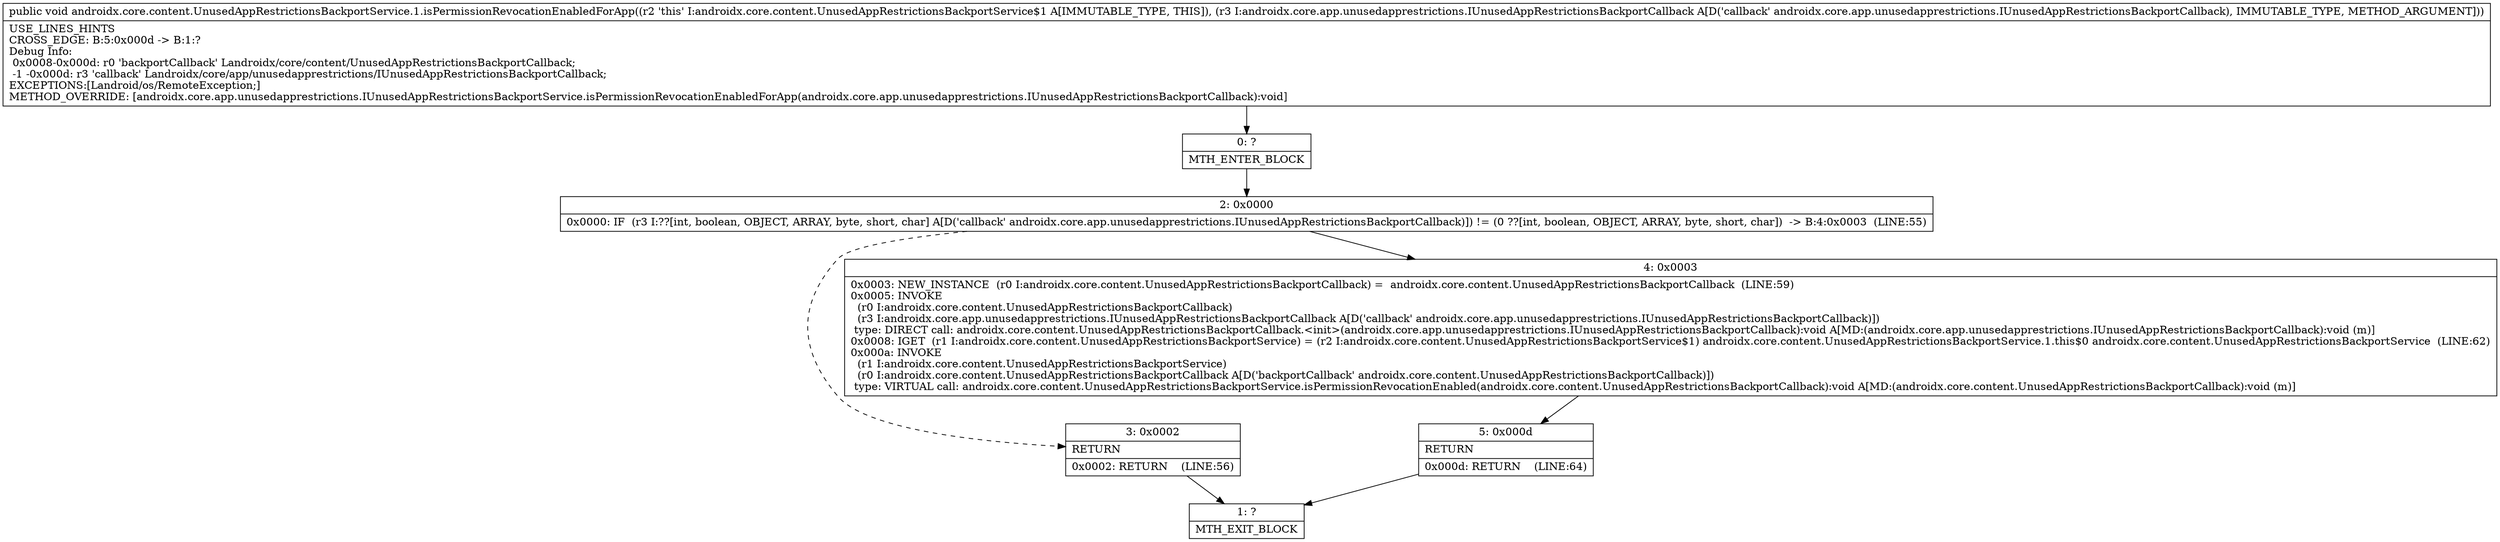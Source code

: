 digraph "CFG forandroidx.core.content.UnusedAppRestrictionsBackportService.1.isPermissionRevocationEnabledForApp(Landroidx\/core\/app\/unusedapprestrictions\/IUnusedAppRestrictionsBackportCallback;)V" {
Node_0 [shape=record,label="{0\:\ ?|MTH_ENTER_BLOCK\l}"];
Node_2 [shape=record,label="{2\:\ 0x0000|0x0000: IF  (r3 I:??[int, boolean, OBJECT, ARRAY, byte, short, char] A[D('callback' androidx.core.app.unusedapprestrictions.IUnusedAppRestrictionsBackportCallback)]) != (0 ??[int, boolean, OBJECT, ARRAY, byte, short, char])  \-\> B:4:0x0003  (LINE:55)\l}"];
Node_3 [shape=record,label="{3\:\ 0x0002|RETURN\l|0x0002: RETURN    (LINE:56)\l}"];
Node_1 [shape=record,label="{1\:\ ?|MTH_EXIT_BLOCK\l}"];
Node_4 [shape=record,label="{4\:\ 0x0003|0x0003: NEW_INSTANCE  (r0 I:androidx.core.content.UnusedAppRestrictionsBackportCallback) =  androidx.core.content.UnusedAppRestrictionsBackportCallback  (LINE:59)\l0x0005: INVOKE  \l  (r0 I:androidx.core.content.UnusedAppRestrictionsBackportCallback)\l  (r3 I:androidx.core.app.unusedapprestrictions.IUnusedAppRestrictionsBackportCallback A[D('callback' androidx.core.app.unusedapprestrictions.IUnusedAppRestrictionsBackportCallback)])\l type: DIRECT call: androidx.core.content.UnusedAppRestrictionsBackportCallback.\<init\>(androidx.core.app.unusedapprestrictions.IUnusedAppRestrictionsBackportCallback):void A[MD:(androidx.core.app.unusedapprestrictions.IUnusedAppRestrictionsBackportCallback):void (m)]\l0x0008: IGET  (r1 I:androidx.core.content.UnusedAppRestrictionsBackportService) = (r2 I:androidx.core.content.UnusedAppRestrictionsBackportService$1) androidx.core.content.UnusedAppRestrictionsBackportService.1.this$0 androidx.core.content.UnusedAppRestrictionsBackportService  (LINE:62)\l0x000a: INVOKE  \l  (r1 I:androidx.core.content.UnusedAppRestrictionsBackportService)\l  (r0 I:androidx.core.content.UnusedAppRestrictionsBackportCallback A[D('backportCallback' androidx.core.content.UnusedAppRestrictionsBackportCallback)])\l type: VIRTUAL call: androidx.core.content.UnusedAppRestrictionsBackportService.isPermissionRevocationEnabled(androidx.core.content.UnusedAppRestrictionsBackportCallback):void A[MD:(androidx.core.content.UnusedAppRestrictionsBackportCallback):void (m)]\l}"];
Node_5 [shape=record,label="{5\:\ 0x000d|RETURN\l|0x000d: RETURN    (LINE:64)\l}"];
MethodNode[shape=record,label="{public void androidx.core.content.UnusedAppRestrictionsBackportService.1.isPermissionRevocationEnabledForApp((r2 'this' I:androidx.core.content.UnusedAppRestrictionsBackportService$1 A[IMMUTABLE_TYPE, THIS]), (r3 I:androidx.core.app.unusedapprestrictions.IUnusedAppRestrictionsBackportCallback A[D('callback' androidx.core.app.unusedapprestrictions.IUnusedAppRestrictionsBackportCallback), IMMUTABLE_TYPE, METHOD_ARGUMENT]))  | USE_LINES_HINTS\lCROSS_EDGE: B:5:0x000d \-\> B:1:?\lDebug Info:\l  0x0008\-0x000d: r0 'backportCallback' Landroidx\/core\/content\/UnusedAppRestrictionsBackportCallback;\l  \-1 \-0x000d: r3 'callback' Landroidx\/core\/app\/unusedapprestrictions\/IUnusedAppRestrictionsBackportCallback;\lEXCEPTIONS:[Landroid\/os\/RemoteException;]\lMETHOD_OVERRIDE: [androidx.core.app.unusedapprestrictions.IUnusedAppRestrictionsBackportService.isPermissionRevocationEnabledForApp(androidx.core.app.unusedapprestrictions.IUnusedAppRestrictionsBackportCallback):void]\l}"];
MethodNode -> Node_0;Node_0 -> Node_2;
Node_2 -> Node_3[style=dashed];
Node_2 -> Node_4;
Node_3 -> Node_1;
Node_4 -> Node_5;
Node_5 -> Node_1;
}


